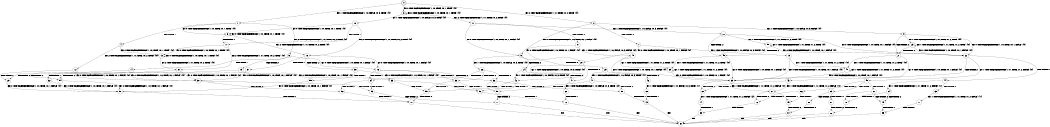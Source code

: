 digraph BCG {
size = "7, 10.5";
center = TRUE;
node [shape = circle];
0 [peripheries = 2];
0 -> 1 [label = "EX !1 !ATOMIC_EXCH_BRANCH (1, +0, FALSE, +0, 3, TRUE) !{0}"];
0 -> 2 [label = "EX !2 !ATOMIC_EXCH_BRANCH (1, +1, TRUE, +0, 2, TRUE) !{0}"];
0 -> 3 [label = "EX !0 !ATOMIC_EXCH_BRANCH (1, +0, TRUE, +0, 1, TRUE) !{0}"];
1 -> 4 [label = "TERMINATE !1"];
1 -> 5 [label = "EX !2 !ATOMIC_EXCH_BRANCH (1, +1, TRUE, +0, 2, TRUE) !{0}"];
1 -> 6 [label = "EX !0 !ATOMIC_EXCH_BRANCH (1, +0, TRUE, +0, 1, TRUE) !{0}"];
2 -> 7 [label = "TERMINATE !2"];
2 -> 8 [label = "EX !1 !ATOMIC_EXCH_BRANCH (1, +0, FALSE, +0, 3, FALSE) !{0}"];
2 -> 9 [label = "EX !0 !ATOMIC_EXCH_BRANCH (1, +0, TRUE, +0, 1, FALSE) !{0}"];
3 -> 10 [label = "EX !1 !ATOMIC_EXCH_BRANCH (1, +0, FALSE, +0, 3, TRUE) !{0}"];
3 -> 11 [label = "EX !2 !ATOMIC_EXCH_BRANCH (1, +1, TRUE, +0, 2, TRUE) !{0}"];
3 -> 3 [label = "EX !0 !ATOMIC_EXCH_BRANCH (1, +0, TRUE, +0, 1, TRUE) !{0}"];
4 -> 12 [label = "EX !2 !ATOMIC_EXCH_BRANCH (1, +1, TRUE, +0, 2, TRUE) !{0}"];
4 -> 13 [label = "EX !0 !ATOMIC_EXCH_BRANCH (1, +0, TRUE, +0, 1, TRUE) !{0}"];
5 -> 14 [label = "TERMINATE !1"];
5 -> 15 [label = "TERMINATE !2"];
5 -> 16 [label = "EX !0 !ATOMIC_EXCH_BRANCH (1, +0, TRUE, +0, 1, FALSE) !{0}"];
6 -> 17 [label = "TERMINATE !1"];
6 -> 18 [label = "EX !2 !ATOMIC_EXCH_BRANCH (1, +1, TRUE, +0, 2, TRUE) !{0}"];
6 -> 6 [label = "EX !0 !ATOMIC_EXCH_BRANCH (1, +0, TRUE, +0, 1, TRUE) !{0}"];
7 -> 19 [label = "EX !1 !ATOMIC_EXCH_BRANCH (1, +0, FALSE, +0, 3, FALSE) !{0}"];
7 -> 20 [label = "EX !0 !ATOMIC_EXCH_BRANCH (1, +0, TRUE, +0, 1, FALSE) !{0}"];
8 -> 21 [label = "TERMINATE !2"];
8 -> 22 [label = "EX !0 !ATOMIC_EXCH_BRANCH (1, +0, TRUE, +0, 1, FALSE) !{0}"];
8 -> 23 [label = "EX !1 !ATOMIC_EXCH_BRANCH (1, +1, TRUE, +1, 2, TRUE) !{0}"];
9 -> 24 [label = "TERMINATE !2"];
9 -> 25 [label = "TERMINATE !0"];
9 -> 26 [label = "EX !1 !ATOMIC_EXCH_BRANCH (1, +0, FALSE, +0, 3, TRUE) !{0}"];
10 -> 17 [label = "TERMINATE !1"];
10 -> 18 [label = "EX !2 !ATOMIC_EXCH_BRANCH (1, +1, TRUE, +0, 2, TRUE) !{0}"];
10 -> 6 [label = "EX !0 !ATOMIC_EXCH_BRANCH (1, +0, TRUE, +0, 1, TRUE) !{0}"];
11 -> 27 [label = "TERMINATE !2"];
11 -> 28 [label = "EX !1 !ATOMIC_EXCH_BRANCH (1, +0, FALSE, +0, 3, FALSE) !{0}"];
11 -> 9 [label = "EX !0 !ATOMIC_EXCH_BRANCH (1, +0, TRUE, +0, 1, FALSE) !{0}"];
12 -> 29 [label = "TERMINATE !2"];
12 -> 30 [label = "EX !0 !ATOMIC_EXCH_BRANCH (1, +0, TRUE, +0, 1, FALSE) !{0}"];
13 -> 31 [label = "EX !2 !ATOMIC_EXCH_BRANCH (1, +1, TRUE, +0, 2, TRUE) !{0}"];
13 -> 13 [label = "EX !0 !ATOMIC_EXCH_BRANCH (1, +0, TRUE, +0, 1, TRUE) !{0}"];
14 -> 29 [label = "TERMINATE !2"];
14 -> 30 [label = "EX !0 !ATOMIC_EXCH_BRANCH (1, +0, TRUE, +0, 1, FALSE) !{0}"];
15 -> 32 [label = "TERMINATE !1"];
15 -> 33 [label = "EX !0 !ATOMIC_EXCH_BRANCH (1, +0, TRUE, +0, 1, FALSE) !{0}"];
16 -> 34 [label = "TERMINATE !1"];
16 -> 35 [label = "TERMINATE !2"];
16 -> 36 [label = "TERMINATE !0"];
17 -> 31 [label = "EX !2 !ATOMIC_EXCH_BRANCH (1, +1, TRUE, +0, 2, TRUE) !{0}"];
17 -> 13 [label = "EX !0 !ATOMIC_EXCH_BRANCH (1, +0, TRUE, +0, 1, TRUE) !{0}"];
18 -> 37 [label = "TERMINATE !1"];
18 -> 38 [label = "TERMINATE !2"];
18 -> 16 [label = "EX !0 !ATOMIC_EXCH_BRANCH (1, +0, TRUE, +0, 1, FALSE) !{0}"];
19 -> 39 [label = "EX !0 !ATOMIC_EXCH_BRANCH (1, +0, TRUE, +0, 1, FALSE) !{0}"];
19 -> 40 [label = "EX !1 !ATOMIC_EXCH_BRANCH (1, +1, TRUE, +1, 2, TRUE) !{0}"];
20 -> 41 [label = "TERMINATE !0"];
20 -> 42 [label = "EX !1 !ATOMIC_EXCH_BRANCH (1, +0, FALSE, +0, 3, TRUE) !{0}"];
21 -> 39 [label = "EX !0 !ATOMIC_EXCH_BRANCH (1, +0, TRUE, +0, 1, FALSE) !{0}"];
21 -> 40 [label = "EX !1 !ATOMIC_EXCH_BRANCH (1, +1, TRUE, +1, 2, TRUE) !{0}"];
22 -> 43 [label = "TERMINATE !2"];
22 -> 44 [label = "TERMINATE !0"];
22 -> 45 [label = "EX !1 !ATOMIC_EXCH_BRANCH (1, +1, TRUE, +1, 2, FALSE) !{0}"];
23 -> 21 [label = "TERMINATE !2"];
23 -> 22 [label = "EX !0 !ATOMIC_EXCH_BRANCH (1, +0, TRUE, +0, 1, FALSE) !{0}"];
23 -> 23 [label = "EX !1 !ATOMIC_EXCH_BRANCH (1, +1, TRUE, +1, 2, TRUE) !{0}"];
24 -> 41 [label = "TERMINATE !0"];
24 -> 42 [label = "EX !1 !ATOMIC_EXCH_BRANCH (1, +0, FALSE, +0, 3, TRUE) !{0}"];
25 -> 46 [label = "TERMINATE !2"];
25 -> 47 [label = "EX !1 !ATOMIC_EXCH_BRANCH (1, +0, FALSE, +0, 3, TRUE) !{1}"];
26 -> 34 [label = "TERMINATE !1"];
26 -> 35 [label = "TERMINATE !2"];
26 -> 36 [label = "TERMINATE !0"];
27 -> 48 [label = "EX !1 !ATOMIC_EXCH_BRANCH (1, +0, FALSE, +0, 3, FALSE) !{0}"];
27 -> 20 [label = "EX !0 !ATOMIC_EXCH_BRANCH (1, +0, TRUE, +0, 1, FALSE) !{0}"];
28 -> 49 [label = "TERMINATE !2"];
28 -> 50 [label = "EX !1 !ATOMIC_EXCH_BRANCH (1, +1, TRUE, +1, 2, TRUE) !{0}"];
28 -> 22 [label = "EX !0 !ATOMIC_EXCH_BRANCH (1, +0, TRUE, +0, 1, FALSE) !{0}"];
29 -> 51 [label = "EX !0 !ATOMIC_EXCH_BRANCH (1, +0, TRUE, +0, 1, FALSE) !{0}"];
30 -> 52 [label = "TERMINATE !2"];
30 -> 53 [label = "TERMINATE !0"];
31 -> 54 [label = "TERMINATE !2"];
31 -> 30 [label = "EX !0 !ATOMIC_EXCH_BRANCH (1, +0, TRUE, +0, 1, FALSE) !{0}"];
32 -> 51 [label = "EX !0 !ATOMIC_EXCH_BRANCH (1, +0, TRUE, +0, 1, FALSE) !{0}"];
33 -> 55 [label = "TERMINATE !1"];
33 -> 56 [label = "TERMINATE !0"];
34 -> 52 [label = "TERMINATE !2"];
34 -> 53 [label = "TERMINATE !0"];
35 -> 55 [label = "TERMINATE !1"];
35 -> 56 [label = "TERMINATE !0"];
36 -> 57 [label = "TERMINATE !1"];
36 -> 58 [label = "TERMINATE !2"];
37 -> 54 [label = "TERMINATE !2"];
37 -> 30 [label = "EX !0 !ATOMIC_EXCH_BRANCH (1, +0, TRUE, +0, 1, FALSE) !{0}"];
38 -> 59 [label = "TERMINATE !1"];
38 -> 33 [label = "EX !0 !ATOMIC_EXCH_BRANCH (1, +0, TRUE, +0, 1, FALSE) !{0}"];
39 -> 60 [label = "TERMINATE !0"];
39 -> 61 [label = "EX !1 !ATOMIC_EXCH_BRANCH (1, +1, TRUE, +1, 2, FALSE) !{0}"];
40 -> 39 [label = "EX !0 !ATOMIC_EXCH_BRANCH (1, +0, TRUE, +0, 1, FALSE) !{0}"];
40 -> 40 [label = "EX !1 !ATOMIC_EXCH_BRANCH (1, +1, TRUE, +1, 2, TRUE) !{0}"];
41 -> 62 [label = "EX !1 !ATOMIC_EXCH_BRANCH (1, +0, FALSE, +0, 3, TRUE) !{2}"];
42 -> 55 [label = "TERMINATE !1"];
42 -> 56 [label = "TERMINATE !0"];
43 -> 60 [label = "TERMINATE !0"];
43 -> 61 [label = "EX !1 !ATOMIC_EXCH_BRANCH (1, +1, TRUE, +1, 2, FALSE) !{0}"];
44 -> 63 [label = "TERMINATE !2"];
44 -> 64 [label = "EX !1 !ATOMIC_EXCH_BRANCH (1, +1, TRUE, +1, 2, FALSE) !{1}"];
45 -> 65 [label = "TERMINATE !1"];
45 -> 66 [label = "TERMINATE !2"];
45 -> 67 [label = "TERMINATE !0"];
46 -> 68 [label = "EX !1 !ATOMIC_EXCH_BRANCH (1, +0, FALSE, +0, 3, TRUE) !{1}"];
47 -> 57 [label = "TERMINATE !1"];
47 -> 58 [label = "TERMINATE !2"];
48 -> 69 [label = "EX !1 !ATOMIC_EXCH_BRANCH (1, +1, TRUE, +1, 2, TRUE) !{0}"];
48 -> 39 [label = "EX !0 !ATOMIC_EXCH_BRANCH (1, +0, TRUE, +0, 1, FALSE) !{0}"];
49 -> 69 [label = "EX !1 !ATOMIC_EXCH_BRANCH (1, +1, TRUE, +1, 2, TRUE) !{0}"];
49 -> 39 [label = "EX !0 !ATOMIC_EXCH_BRANCH (1, +0, TRUE, +0, 1, FALSE) !{0}"];
50 -> 49 [label = "TERMINATE !2"];
50 -> 50 [label = "EX !1 !ATOMIC_EXCH_BRANCH (1, +1, TRUE, +1, 2, TRUE) !{0}"];
50 -> 22 [label = "EX !0 !ATOMIC_EXCH_BRANCH (1, +0, TRUE, +0, 1, FALSE) !{0}"];
51 -> 70 [label = "TERMINATE !0"];
52 -> 70 [label = "TERMINATE !0"];
53 -> 71 [label = "TERMINATE !2"];
54 -> 51 [label = "EX !0 !ATOMIC_EXCH_BRANCH (1, +0, TRUE, +0, 1, FALSE) !{0}"];
55 -> 70 [label = "TERMINATE !0"];
56 -> 72 [label = "TERMINATE !1"];
57 -> 71 [label = "TERMINATE !2"];
58 -> 73 [label = "TERMINATE !1"];
59 -> 51 [label = "EX !0 !ATOMIC_EXCH_BRANCH (1, +0, TRUE, +0, 1, FALSE) !{0}"];
60 -> 74 [label = "EX !1 !ATOMIC_EXCH_BRANCH (1, +1, TRUE, +1, 2, FALSE) !{2}"];
61 -> 75 [label = "TERMINATE !1"];
61 -> 76 [label = "TERMINATE !0"];
62 -> 72 [label = "TERMINATE !1"];
63 -> 77 [label = "EX !1 !ATOMIC_EXCH_BRANCH (1, +1, TRUE, +1, 2, FALSE) !{1}"];
64 -> 78 [label = "TERMINATE !1"];
64 -> 79 [label = "TERMINATE !2"];
65 -> 80 [label = "TERMINATE !2"];
65 -> 81 [label = "TERMINATE !0"];
66 -> 75 [label = "TERMINATE !1"];
66 -> 76 [label = "TERMINATE !0"];
67 -> 78 [label = "TERMINATE !1"];
67 -> 79 [label = "TERMINATE !2"];
68 -> 73 [label = "TERMINATE !1"];
69 -> 69 [label = "EX !1 !ATOMIC_EXCH_BRANCH (1, +1, TRUE, +1, 2, TRUE) !{0}"];
69 -> 39 [label = "EX !0 !ATOMIC_EXCH_BRANCH (1, +0, TRUE, +0, 1, FALSE) !{0}"];
70 -> 82 [label = "exit"];
71 -> 82 [label = "exit"];
72 -> 82 [label = "exit"];
73 -> 82 [label = "exit"];
74 -> 83 [label = "TERMINATE !1"];
75 -> 84 [label = "TERMINATE !0"];
76 -> 83 [label = "TERMINATE !1"];
77 -> 85 [label = "TERMINATE !1"];
78 -> 86 [label = "TERMINATE !2"];
79 -> 85 [label = "TERMINATE !1"];
80 -> 84 [label = "TERMINATE !0"];
81 -> 86 [label = "TERMINATE !2"];
83 -> 82 [label = "exit"];
84 -> 82 [label = "exit"];
85 -> 82 [label = "exit"];
86 -> 82 [label = "exit"];
}
